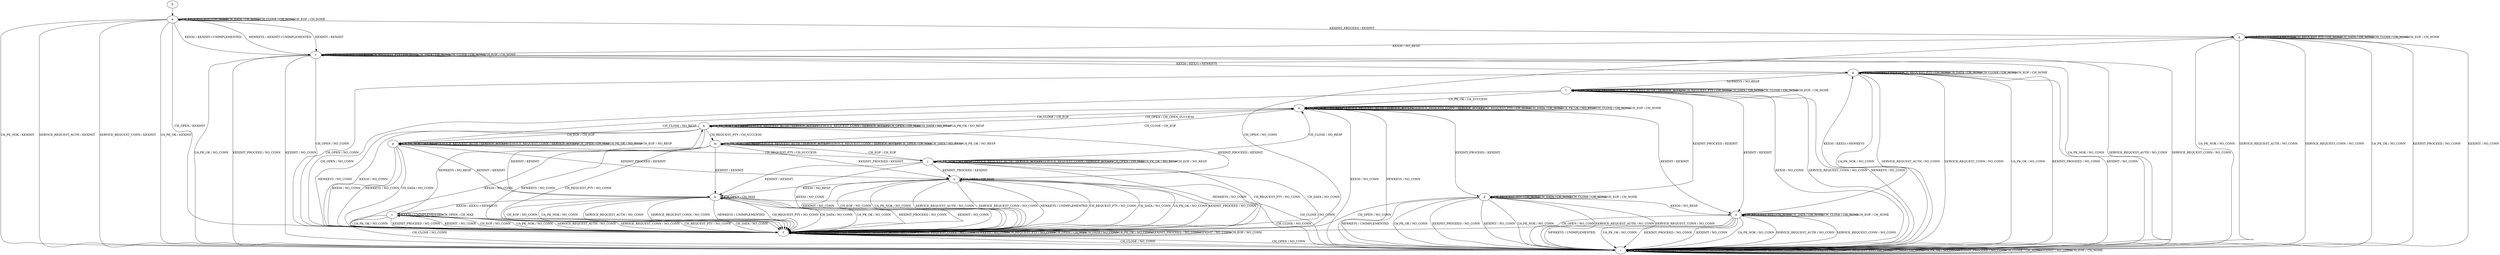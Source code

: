 digraph "" {
	graph ["Incoming time"=0.06281685829162598,
		"Outgoing time"=0.13019299507141113,
		Output="{'States': 18, 'Transitions': 222, 'Filename': '../results/ssh/DropBear-DropBear-z3-1.dot'}",
		Reference="{'States': 18, 'Transitions': 222, 'Filename': '../subjects/ssh/DropBear.dot'}",
		Solver=z3,
		Updated="{'States': 18, 'Transitions': 222, 'Filename': '../subjects/ssh/DropBear.dot'}",
		"f-measure"=1.0,
		precision=1.0,
		recall=1.0
	];
	a -> a	[key=0,
		label="CH_REQUEST_PTY / CH_NONE"];
	a -> a	[key=1,
		label="CH_DATA / CH_NONE"];
	a -> a	[key=2,
		label="CH_CLOSE / CH_NONE"];
	a -> a	[key=3,
		label="CH_EOF / CH_NONE"];
	a -> f	[key=0,
		label="CH_OPEN / KEXINIT"];
	a -> i	[key=0,
		label="UA_PK_NOK / KEXINIT"];
	a -> i	[key=1,
		label="SERVICE_REQUEST_AUTH / KEXINIT"];
	a -> i	[key=2,
		label="SERVICE_REQUEST_CONN / KEXINIT"];
	a -> i	[key=3,
		label="UA_PK_OK / KEXINIT"];
	a -> q	[key=0,
		label="KEXINIT_PROCEED / KEXINIT"];
	a -> r	[key=0,
		label="KEX30 / KEXINIT+UNIMPLEMENTED"];
	a -> r	[key=1,
		label="NEWKEYS / KEXINIT+UNIMPLEMENTED"];
	a -> r	[key=2,
		label="KEXINIT / KEXINIT"];
	b -> b	[key=0,
		label="CH_OPEN / CH_MAX"];
	b -> c	[key=0,
		label="KEX30 / KEX31+NEWKEYS"];
	b -> f	[key=0,
		label="UA_PK_NOK / NO_CONN"];
	b -> f	[key=1,
		label="SERVICE_REQUEST_AUTH / NO_CONN"];
	b -> f	[key=2,
		label="SERVICE_REQUEST_CONN / NO_CONN"];
	b -> f	[key=3,
		label="NEWKEYS / UNIMPLEMENTED"];
	b -> f	[key=4,
		label="CH_REQUEST_PTY / NO_CONN"];
	b -> f	[key=5,
		label="CH_DATA / NO_CONN"];
	b -> f	[key=6,
		label="UA_PK_OK / NO_CONN"];
	b -> f	[key=7,
		label="KEXINIT_PROCEED / NO_CONN"];
	b -> f	[key=8,
		label="KEXINIT / NO_CONN"];
	b -> f	[key=9,
		label="CH_EOF / NO_CONN"];
	b -> i	[key=0,
		label="CH_CLOSE / NO_CONN"];
	c -> c	[key=0,
		label="KEX30 / UNIMPLEMENTED"];
	c -> c	[key=1,
		label="CH_OPEN / CH_MAX"];
	c -> f	[key=0,
		label="UA_PK_NOK / NO_CONN"];
	c -> f	[key=1,
		label="SERVICE_REQUEST_AUTH / NO_CONN"];
	c -> f	[key=2,
		label="SERVICE_REQUEST_CONN / NO_CONN"];
	c -> f	[key=3,
		label="CH_REQUEST_PTY / NO_CONN"];
	c -> f	[key=4,
		label="CH_DATA / NO_CONN"];
	c -> f	[key=5,
		label="UA_PK_OK / NO_CONN"];
	c -> f	[key=6,
		label="KEXINIT_PROCEED / NO_CONN"];
	c -> f	[key=7,
		label="KEXINIT / NO_CONN"];
	c -> f	[key=8,
		label="CH_EOF / NO_CONN"];
	c -> i	[key=0,
		label="CH_CLOSE / NO_CONN"];
	c -> k	[key=0,
		label="NEWKEYS / NO_RESP"];
	d -> d	[key=0,
		label="CH_REQUEST_PTY / CH_NONE"];
	d -> d	[key=1,
		label="CH_DATA / CH_NONE"];
	d -> d	[key=2,
		label="CH_CLOSE / CH_NONE"];
	d -> d	[key=3,
		label="CH_EOF / CH_NONE"];
	d -> e	[key=0,
		label="KEX30 / NO_RESP"];
	d -> f	[key=0,
		label="CH_OPEN / NO_CONN"];
	d -> i	[key=0,
		label="UA_PK_NOK / NO_CONN"];
	d -> i	[key=1,
		label="SERVICE_REQUEST_AUTH / NO_CONN"];
	d -> i	[key=2,
		label="SERVICE_REQUEST_CONN / NO_CONN"];
	d -> i	[key=3,
		label="NEWKEYS / UNIMPLEMENTED"];
	d -> i	[key=4,
		label="UA_PK_OK / NO_CONN"];
	d -> i	[key=5,
		label="KEXINIT_PROCEED / NO_CONN"];
	d -> i	[key=6,
		label="KEXINIT / NO_CONN"];
	e -> e	[key=0,
		label="CH_REQUEST_PTY / CH_NONE"];
	e -> e	[key=1,
		label="CH_DATA / CH_NONE"];
	e -> e	[key=2,
		label="CH_CLOSE / CH_NONE"];
	e -> e	[key=3,
		label="CH_EOF / CH_NONE"];
	e -> f	[key=0,
		label="CH_OPEN / NO_CONN"];
	e -> g	[key=0,
		label="KEX30 / KEX31+NEWKEYS"];
	e -> i	[key=0,
		label="UA_PK_NOK / NO_CONN"];
	e -> i	[key=1,
		label="SERVICE_REQUEST_AUTH / NO_CONN"];
	e -> i	[key=2,
		label="SERVICE_REQUEST_CONN / NO_CONN"];
	e -> i	[key=3,
		label="NEWKEYS / UNIMPLEMENTED"];
	e -> i	[key=4,
		label="UA_PK_OK / NO_CONN"];
	e -> i	[key=5,
		label="KEXINIT_PROCEED / NO_CONN"];
	e -> i	[key=6,
		label="KEXINIT / NO_CONN"];
	f -> f	[key=0,
		label="UA_PK_NOK / NO_CONN"];
	f -> f	[key=1,
		label="KEX30 / NO_CONN"];
	f -> f	[key=2,
		label="SERVICE_REQUEST_AUTH / NO_CONN"];
	f -> f	[key=3,
		label="SERVICE_REQUEST_CONN / NO_CONN"];
	f -> f	[key=4,
		label="NEWKEYS / NO_CONN"];
	f -> f	[key=5,
		label="CH_REQUEST_PTY / NO_CONN"];
	f -> f	[key=6,
		label="CH_OPEN / CH_MAX"];
	f -> f	[key=7,
		label="CH_DATA / NO_CONN"];
	f -> f	[key=8,
		label="UA_PK_OK / NO_CONN"];
	f -> f	[key=9,
		label="KEXINIT_PROCEED / NO_CONN"];
	f -> f	[key=10,
		label="KEXINIT / NO_CONN"];
	f -> f	[key=11,
		label="CH_EOF / NO_CONN"];
	f -> i	[key=0,
		label="CH_CLOSE / NO_CONN"];
	g -> f	[key=0,
		label="CH_OPEN / NO_CONN"];
	g -> g	[key=0,
		label="KEX30 / UNIMPLEMENTED"];
	g -> g	[key=1,
		label="CH_REQUEST_PTY / CH_NONE"];
	g -> g	[key=2,
		label="CH_DATA / CH_NONE"];
	g -> g	[key=3,
		label="CH_CLOSE / CH_NONE"];
	g -> g	[key=4,
		label="CH_EOF / CH_NONE"];
	g -> i	[key=0,
		label="UA_PK_NOK / NO_CONN"];
	g -> i	[key=1,
		label="SERVICE_REQUEST_AUTH / NO_CONN"];
	g -> i	[key=2,
		label="SERVICE_REQUEST_CONN / NO_CONN"];
	g -> i	[key=3,
		label="UA_PK_OK / NO_CONN"];
	g -> i	[key=4,
		label="KEXINIT_PROCEED / NO_CONN"];
	g -> i	[key=5,
		label="KEXINIT / NO_CONN"];
	g -> l	[key=0,
		label="NEWKEYS / NO_RESP"];
	h -> a	[key=0];
	i -> f	[key=0,
		label="CH_OPEN / NO_CONN"];
	i -> i	[key=0,
		label="UA_PK_NOK / NO_CONN"];
	i -> i	[key=1,
		label="KEX30 / NO_CONN"];
	i -> i	[key=2,
		label="SERVICE_REQUEST_AUTH / NO_CONN"];
	i -> i	[key=3,
		label="SERVICE_REQUEST_CONN / NO_CONN"];
	i -> i	[key=4,
		label="NEWKEYS / NO_CONN"];
	i -> i	[key=5,
		label="CH_REQUEST_PTY / CH_NONE"];
	i -> i	[key=6,
		label="CH_DATA / CH_NONE"];
	i -> i	[key=7,
		label="UA_PK_OK / NO_CONN"];
	i -> i	[key=8,
		label="KEXINIT_PROCEED / NO_CONN"];
	i -> i	[key=9,
		label="CH_CLOSE / CH_NONE"];
	i -> i	[key=10,
		label="KEXINIT / NO_CONN"];
	i -> i	[key=11,
		label="CH_EOF / CH_NONE"];
	j -> b	[key=0,
		label="KEXINIT / KEXINIT"];
	j -> f	[key=0,
		label="KEX30 / NO_CONN"];
	j -> f	[key=1,
		label="NEWKEYS / NO_CONN"];
	j -> f	[key=2,
		label="CH_REQUEST_PTY / NO_CONN"];
	j -> f	[key=3,
		label="CH_DATA / NO_CONN"];
	j -> j	[key=0,
		label="UA_PK_NOK / NO_RESP"];
	j -> j	[key=1,
		label="SERVICE_REQUEST_AUTH / SERVICE_ACCEPT"];
	j -> j	[key=2,
		label="SERVICE_REQUEST_CONN / SERVICE_ACCEPT"];
	j -> j	[key=3,
		label="CH_OPEN / CH_MAX"];
	j -> j	[key=4,
		label="UA_PK_OK / NO_RESP"];
	j -> j	[key=5,
		label="CH_EOF / NO_RESP"];
	j -> n	[key=0,
		label="CH_CLOSE / NO_RESP"];
	j -> o	[key=0,
		label="KEXINIT_PROCEED / KEXINIT"];
	k -> b	[key=0,
		label="KEXINIT / KEXINIT"];
	k -> f	[key=0,
		label="KEX30 / NO_CONN"];
	k -> f	[key=1,
		label="NEWKEYS / NO_CONN"];
	k -> k	[key=0,
		label="UA_PK_NOK / NO_RESP"];
	k -> k	[key=1,
		label="SERVICE_REQUEST_AUTH / SERVICE_ACCEPT"];
	k -> k	[key=2,
		label="SERVICE_REQUEST_CONN / SERVICE_ACCEPT"];
	k -> k	[key=3,
		label="CH_OPEN / CH_MAX"];
	k -> k	[key=4,
		label="CH_DATA / NO_RESP"];
	k -> k	[key=5,
		label="UA_PK_OK / NO_RESP"];
	k -> m	[key=0,
		label="CH_REQUEST_PTY / CH_SUCCESS"];
	k -> n	[key=0,
		label="CH_CLOSE / CH_EOF"];
	k -> o	[key=0,
		label="KEXINIT_PROCEED / KEXINIT"];
	k -> p	[key=0,
		label="CH_EOF / CH_EOF"];
	l -> d	[key=0,
		label="KEXINIT_PROCEED / KEXINIT"];
	l -> e	[key=0,
		label="KEXINIT / KEXINIT"];
	l -> f	[key=0,
		label="CH_OPEN / NO_CONN"];
	l -> i	[key=0,
		label="KEX30 / NO_CONN"];
	l -> i	[key=1,
		label="SERVICE_REQUEST_CONN / NO_CONN"];
	l -> i	[key=2,
		label="NEWKEYS / NO_CONN"];
	l -> l	[key=0,
		label="UA_PK_NOK / UA_FAILURE"];
	l -> l	[key=1,
		label="SERVICE_REQUEST_AUTH / SERVICE_ACCEPT"];
	l -> l	[key=2,
		label="CH_REQUEST_PTY / CH_NONE"];
	l -> l	[key=3,
		label="CH_DATA / CH_NONE"];
	l -> l	[key=4,
		label="CH_CLOSE / CH_NONE"];
	l -> l	[key=5,
		label="CH_EOF / CH_NONE"];
	l -> n	[key=0,
		label="UA_PK_OK / UA_SUCCESS"];
	m -> b	[key=0,
		label="KEXINIT / KEXINIT"];
	m -> f	[key=0,
		label="KEX30 / NO_CONN"];
	m -> f	[key=1,
		label="NEWKEYS / NO_CONN"];
	m -> f	[key=2,
		label="CH_REQUEST_PTY / NO_CONN"];
	m -> j	[key=0,
		label="CH_EOF / CH_EOF"];
	m -> m	[key=0,
		label="UA_PK_NOK / NO_RESP"];
	m -> m	[key=1,
		label="SERVICE_REQUEST_AUTH / SERVICE_ACCEPT"];
	m -> m	[key=2,
		label="SERVICE_REQUEST_CONN / SERVICE_ACCEPT"];
	m -> m	[key=3,
		label="CH_OPEN / CH_MAX"];
	m -> m	[key=4,
		label="CH_DATA / NO_RESP"];
	m -> m	[key=5,
		label="UA_PK_OK / NO_RESP"];
	m -> n	[key=0,
		label="CH_CLOSE / CH_EOF"];
	m -> o	[key=0,
		label="KEXINIT_PROCEED / KEXINIT"];
	n -> d	[key=0,
		label="KEXINIT_PROCEED / KEXINIT"];
	n -> e	[key=0,
		label="KEXINIT / KEXINIT"];
	n -> i	[key=0,
		label="KEX30 / NO_CONN"];
	n -> i	[key=1,
		label="NEWKEYS / NO_CONN"];
	n -> k	[key=0,
		label="CH_OPEN / CH_OPEN_SUCCESS"];
	n -> n	[key=0,
		label="UA_PK_NOK / NO_RESP"];
	n -> n	[key=1,
		label="SERVICE_REQUEST_AUTH / SERVICE_ACCEPT"];
	n -> n	[key=2,
		label="SERVICE_REQUEST_CONN / SERVICE_ACCEPT"];
	n -> n	[key=3,
		label="CH_REQUEST_PTY / CH_NONE"];
	n -> n	[key=4,
		label="CH_DATA / CH_NONE"];
	n -> n	[key=5,
		label="UA_PK_OK / NO_RESP"];
	n -> n	[key=6,
		label="CH_CLOSE / CH_NONE"];
	n -> n	[key=7,
		label="CH_EOF / CH_NONE"];
	o -> b	[key=0,
		label="KEX30 / NO_RESP"];
	o -> f	[key=0,
		label="UA_PK_NOK / NO_CONN"];
	o -> f	[key=1,
		label="SERVICE_REQUEST_AUTH / NO_CONN"];
	o -> f	[key=2,
		label="SERVICE_REQUEST_CONN / NO_CONN"];
	o -> f	[key=3,
		label="NEWKEYS / UNIMPLEMENTED"];
	o -> f	[key=4,
		label="CH_REQUEST_PTY / NO_CONN"];
	o -> f	[key=5,
		label="CH_DATA / NO_CONN"];
	o -> f	[key=6,
		label="UA_PK_OK / NO_CONN"];
	o -> f	[key=7,
		label="KEXINIT_PROCEED / NO_CONN"];
	o -> f	[key=8,
		label="KEXINIT / NO_CONN"];
	o -> f	[key=9,
		label="CH_EOF / NO_CONN"];
	o -> i	[key=0,
		label="CH_CLOSE / NO_CONN"];
	o -> o	[key=0,
		label="CH_OPEN / CH_MAX"];
	p -> b	[key=0,
		label="KEXINIT / KEXINIT"];
	p -> f	[key=0,
		label="KEX30 / NO_CONN"];
	p -> f	[key=1,
		label="NEWKEYS / NO_CONN"];
	p -> f	[key=2,
		label="CH_DATA / NO_CONN"];
	p -> j	[key=0,
		label="CH_REQUEST_PTY / CH_SUCCESS"];
	p -> n	[key=0,
		label="CH_CLOSE / NO_RESP"];
	p -> o	[key=0,
		label="KEXINIT_PROCEED / KEXINIT"];
	p -> p	[key=0,
		label="UA_PK_NOK / NO_RESP"];
	p -> p	[key=1,
		label="SERVICE_REQUEST_AUTH / SERVICE_ACCEPT"];
	p -> p	[key=2,
		label="SERVICE_REQUEST_CONN / SERVICE_ACCEPT"];
	p -> p	[key=3,
		label="CH_OPEN / CH_MAX"];
	p -> p	[key=4,
		label="UA_PK_OK / NO_RESP"];
	p -> p	[key=5,
		label="CH_EOF / NO_RESP"];
	q -> f	[key=0,
		label="CH_OPEN / NO_CONN"];
	q -> i	[key=0,
		label="UA_PK_NOK / NO_CONN"];
	q -> i	[key=1,
		label="SERVICE_REQUEST_AUTH / NO_CONN"];
	q -> i	[key=2,
		label="SERVICE_REQUEST_CONN / NO_CONN"];
	q -> i	[key=3,
		label="UA_PK_OK / NO_CONN"];
	q -> i	[key=4,
		label="KEXINIT_PROCEED / NO_CONN"];
	q -> i	[key=5,
		label="KEXINIT / NO_CONN"];
	q -> q	[key=0,
		label="NEWKEYS / UNIMPLEMENTED"];
	q -> q	[key=1,
		label="CH_REQUEST_PTY / CH_NONE"];
	q -> q	[key=2,
		label="CH_DATA / CH_NONE"];
	q -> q	[key=3,
		label="CH_CLOSE / CH_NONE"];
	q -> q	[key=4,
		label="CH_EOF / CH_NONE"];
	q -> r	[key=0,
		label="KEX30 / NO_RESP"];
	r -> f	[key=0,
		label="CH_OPEN / NO_CONN"];
	r -> g	[key=0,
		label="KEX30 / KEX31+NEWKEYS"];
	r -> i	[key=0,
		label="UA_PK_NOK / NO_CONN"];
	r -> i	[key=1,
		label="SERVICE_REQUEST_AUTH / NO_CONN"];
	r -> i	[key=2,
		label="SERVICE_REQUEST_CONN / NO_CONN"];
	r -> i	[key=3,
		label="UA_PK_OK / NO_CONN"];
	r -> i	[key=4,
		label="KEXINIT_PROCEED / NO_CONN"];
	r -> i	[key=5,
		label="KEXINIT / NO_CONN"];
	r -> r	[key=0,
		label="NEWKEYS / UNIMPLEMENTED"];
	r -> r	[key=1,
		label="CH_REQUEST_PTY / CH_NONE"];
	r -> r	[key=2,
		label="CH_DATA / CH_NONE"];
	r -> r	[key=3,
		label="CH_CLOSE / CH_NONE"];
	r -> r	[key=4,
		label="CH_EOF / CH_NONE"];
}
